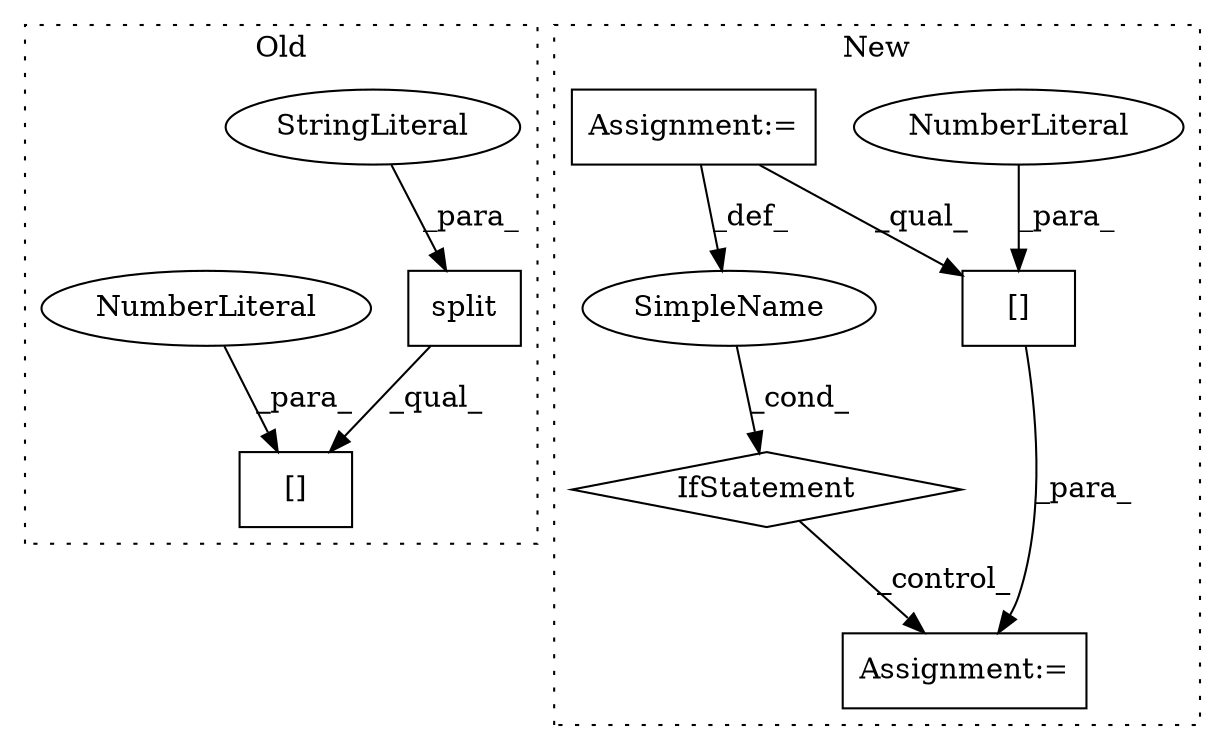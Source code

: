 digraph G {
subgraph cluster0 {
1 [label="split" a="32" s="1046,1055" l="6,1" shape="box"];
3 [label="StringLiteral" a="45" s="1052" l="3" shape="ellipse"];
4 [label="[]" a="2" s="1020,1058" l="37,1" shape="box"];
7 [label="NumberLiteral" a="34" s="1057" l="1" shape="ellipse"];
label = "Old";
style="dotted";
}
subgraph cluster1 {
2 [label="[]" a="2" s="1077,1092" l="14,1" shape="box"];
5 [label="NumberLiteral" a="34" s="1091" l="1" shape="ellipse"];
6 [label="Assignment:=" a="7" s="928,1012" l="53,2" shape="box"];
8 [label="Assignment:=" a="7" s="1076" l="1" shape="box"];
9 [label="IfStatement" a="25" s="1022,1054" l="4,2" shape="diamond"];
10 [label="SimpleName" a="42" s="" l="" shape="ellipse"];
label = "New";
style="dotted";
}
1 -> 4 [label="_qual_"];
2 -> 8 [label="_para_"];
3 -> 1 [label="_para_"];
5 -> 2 [label="_para_"];
6 -> 2 [label="_qual_"];
6 -> 10 [label="_def_"];
7 -> 4 [label="_para_"];
9 -> 8 [label="_control_"];
10 -> 9 [label="_cond_"];
}
